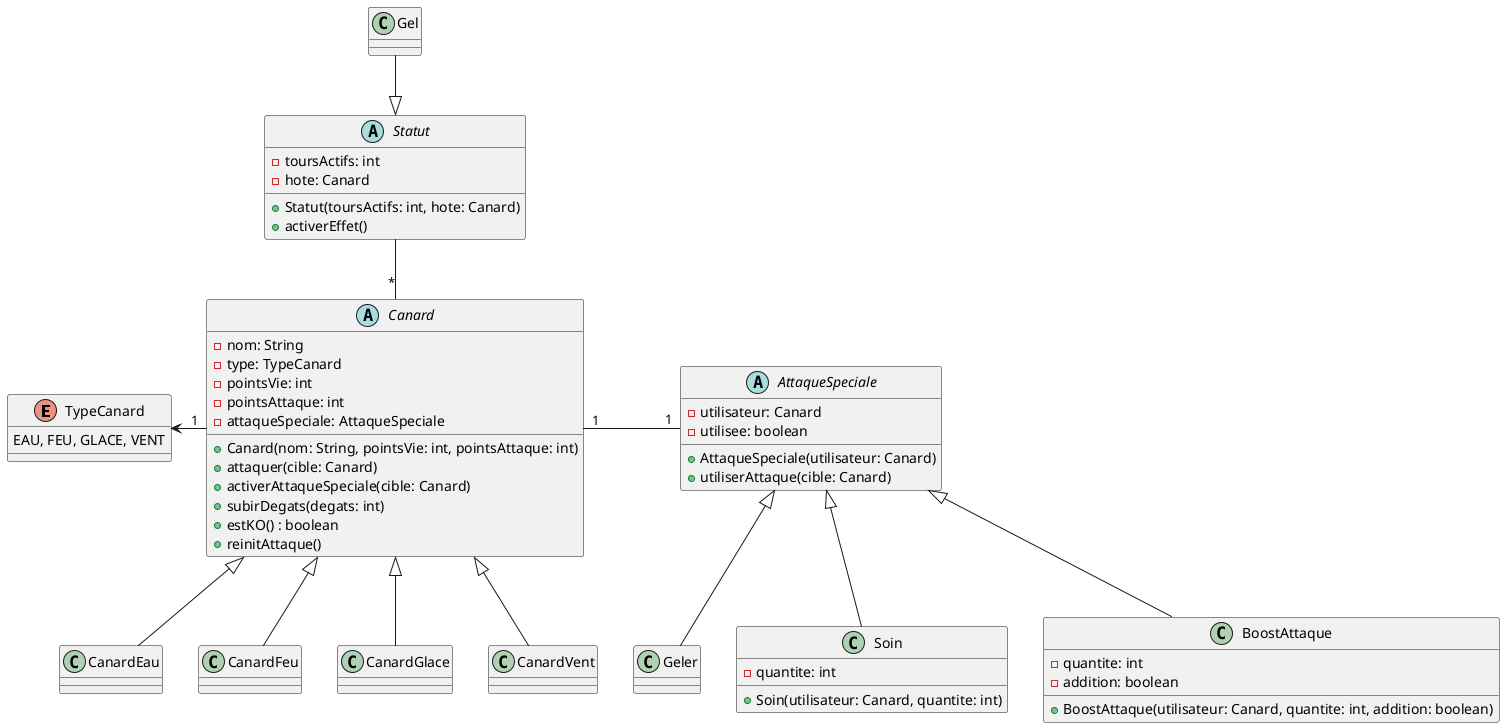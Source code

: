 @startuml class-diagram

' Je n'ai pas ajouté les getter et setter pour simplifier le schéma

enum TypeCanard {
    EAU, FEU, GLACE, VENT
}

abstract class AttaqueSpeciale {
    -utilisateur: Canard
    -utilisee: boolean
    +AttaqueSpeciale(utilisateur: Canard)
    +utiliserAttaque(cible: Canard)
}

class BoostAttaque {
    -quantite: int
    -addition: boolean
    +BoostAttaque(utilisateur: Canard, quantite: int, addition: boolean)
}

class Geler {
}

class Soin {
    -quantite: int
    +Soin(utilisateur: Canard, quantite: int)
}

abstract class Statut {
    -toursActifs: int
    -hote: Canard
    +Statut(toursActifs: int, hote: Canard)
    +activerEffet()
}

class Gel {
}

abstract class Canard {
    -nom: String
    -type: TypeCanard
    -pointsVie: int
    -pointsAttaque: int
    -attaqueSpeciale: AttaqueSpeciale
    +Canard(nom: String, pointsVie: int, pointsAttaque: int)
    +attaquer(cible: Canard)
    +activerAttaqueSpeciale(cible: Canard)
    +subirDegats(degats: int)
    +estKO() : boolean
    +reinitAttaque()
}

class CanardEau {

}

class CanardFeu {
    
}

class CanardGlace {
    
}

class CanardVent {
    
}

Canard ^-- CanardEau
Canard ^-- CanardFeu
Canard ^-- CanardGlace
Canard ^-- CanardVent

AttaqueSpeciale ^-- BoostAttaque
AttaqueSpeciale ^-- Geler
AttaqueSpeciale ^-- Soin

Statut ^-up- Gel

Canard "1" -left-> TypeCanard
Canard "*" -up- Statut
Canard "1" -right- "1" AttaqueSpeciale
@enduml